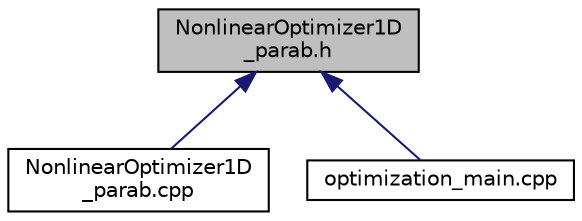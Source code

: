 digraph "NonlinearOptimizer1D_parab.h"
{
  edge [fontname="Helvetica",fontsize="10",labelfontname="Helvetica",labelfontsize="10"];
  node [fontname="Helvetica",fontsize="10",shape=record];
  Node1 [label="NonlinearOptimizer1D\l_parab.h",height=0.2,width=0.4,color="black", fillcolor="grey75", style="filled", fontcolor="black"];
  Node1 -> Node2 [dir="back",color="midnightblue",fontsize="10",style="solid",fontname="Helvetica"];
  Node2 [label="NonlinearOptimizer1D\l_parab.cpp",height=0.2,width=0.4,color="black", fillcolor="white", style="filled",URL="$NonlinearOptimizer1D__parab_8cpp.html"];
  Node1 -> Node3 [dir="back",color="midnightblue",fontsize="10",style="solid",fontname="Helvetica"];
  Node3 [label="optimization_main.cpp",height=0.2,width=0.4,color="black", fillcolor="white", style="filled",URL="$optimization__main_8cpp.html"];
}
